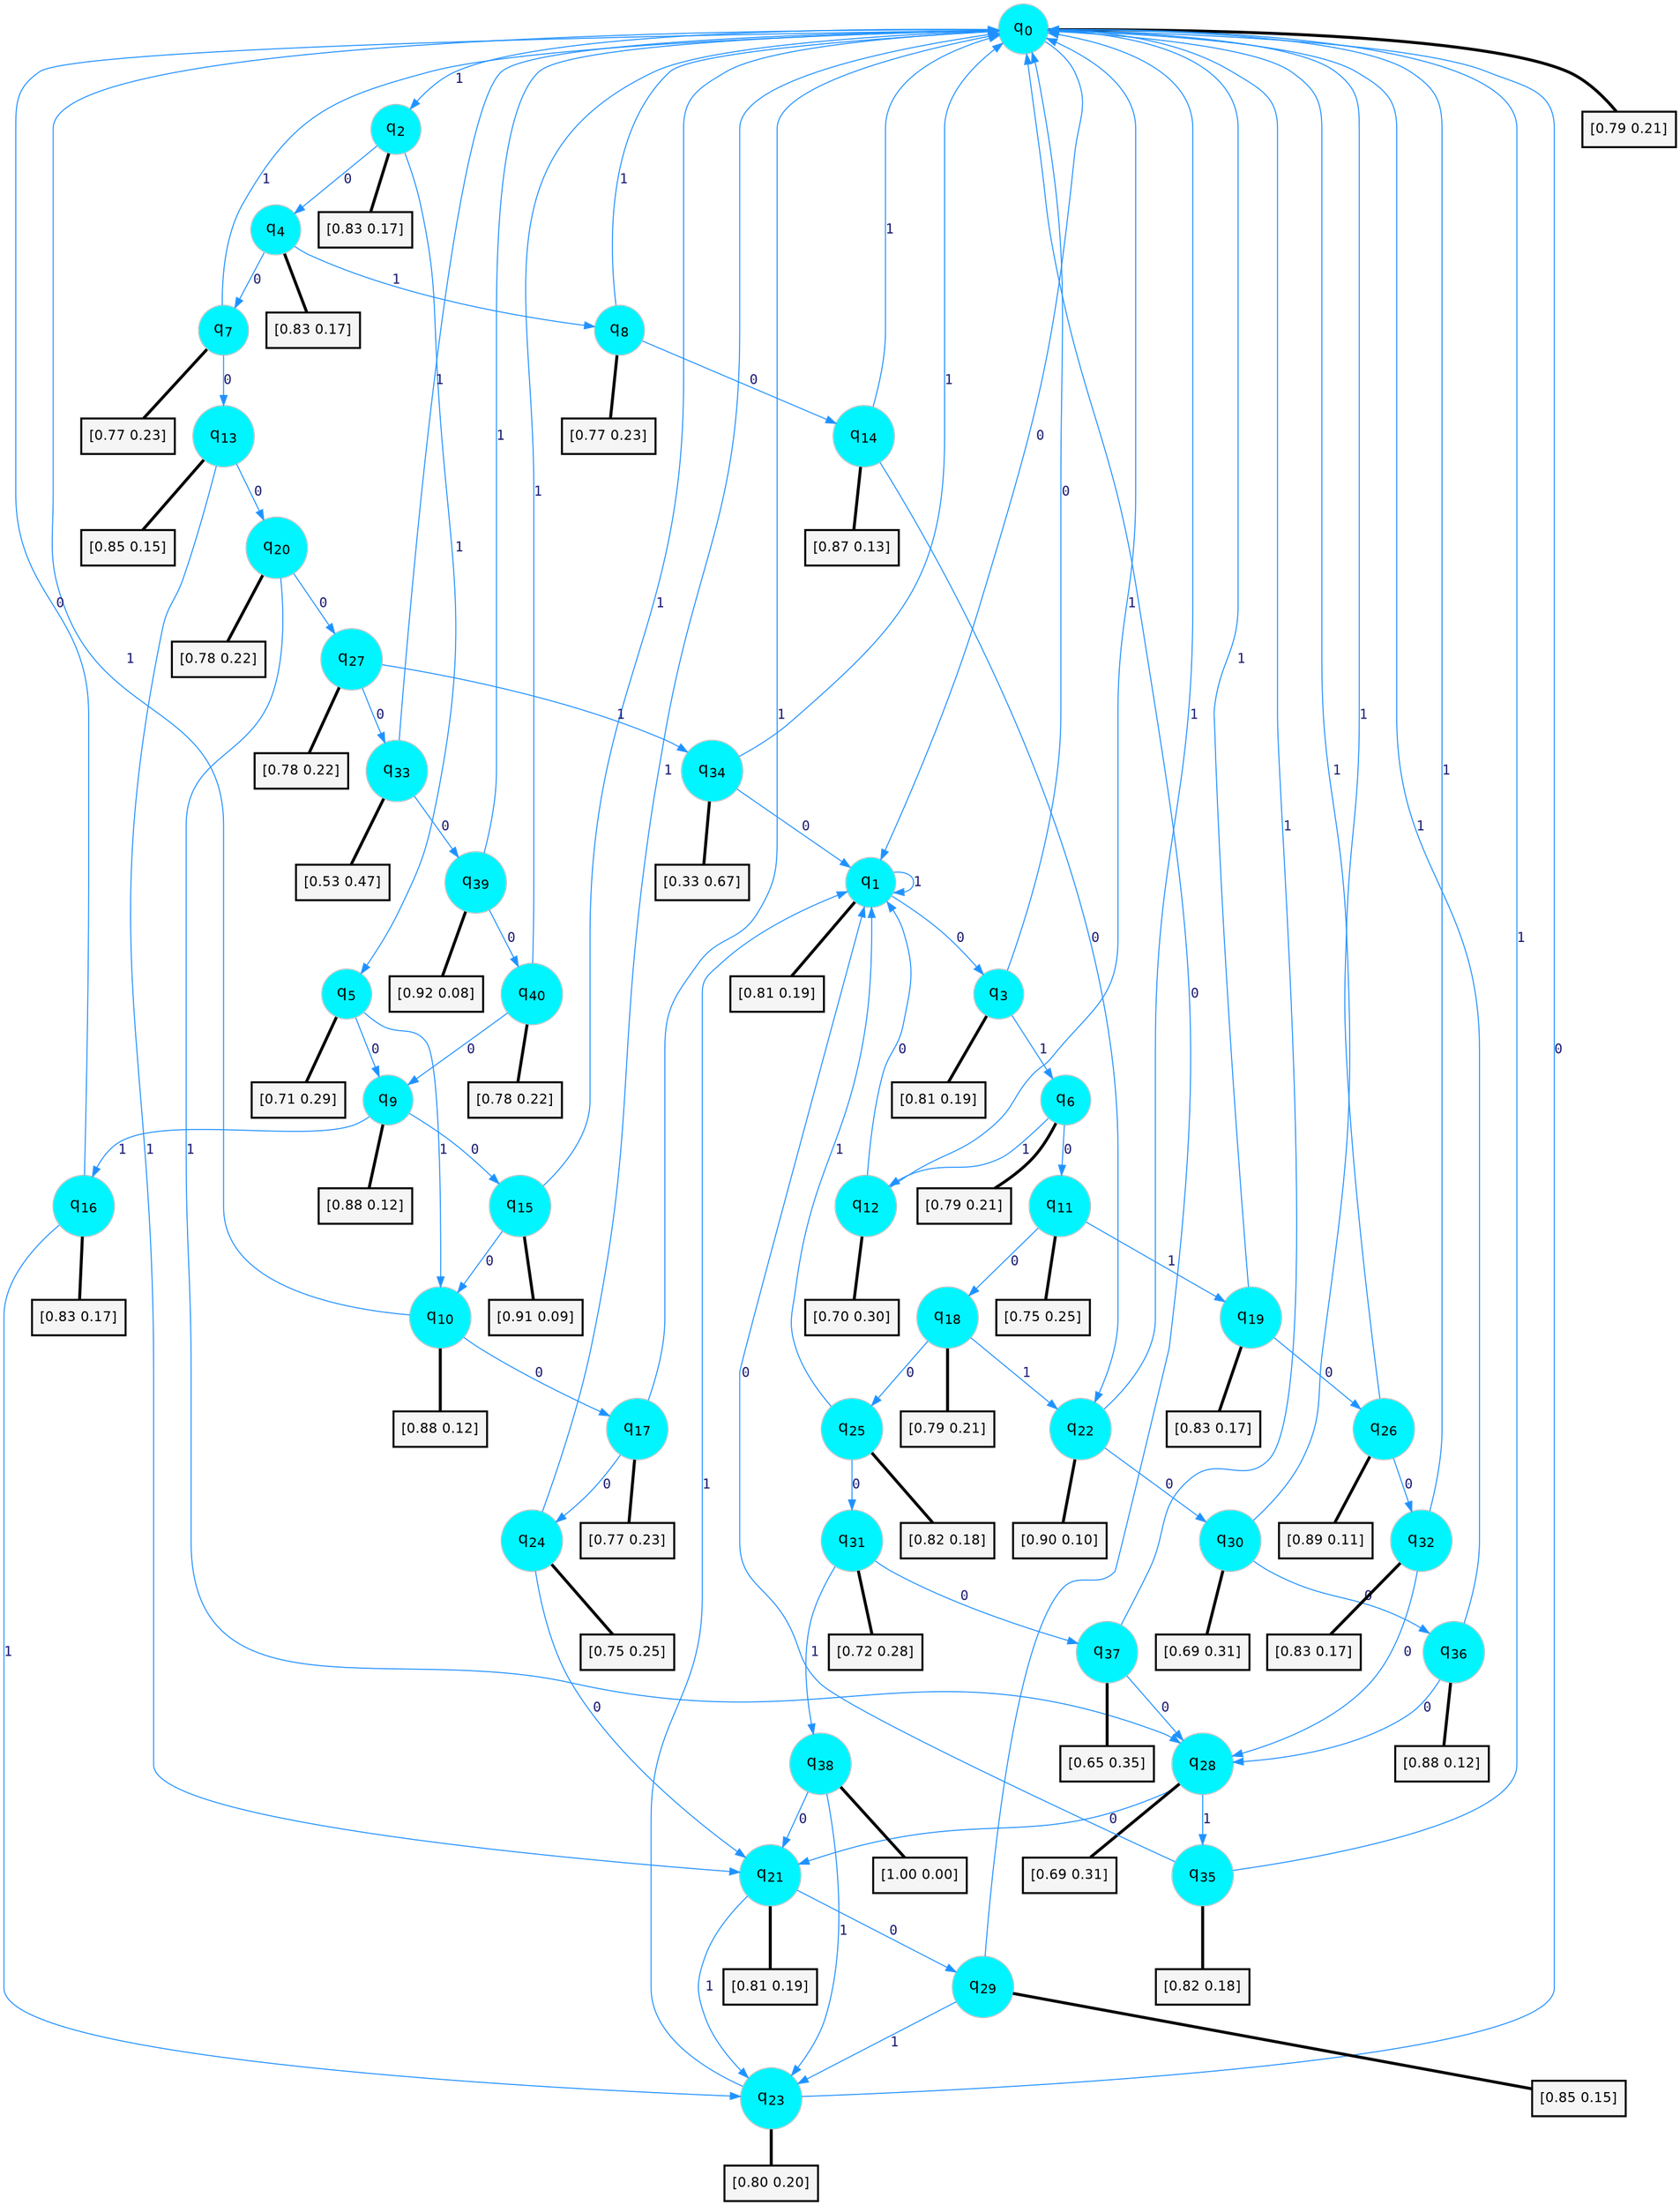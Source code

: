 digraph G {
graph [
bgcolor=transparent, dpi=300, rankdir=TD, size="40,25"];
node [
color=gray, fillcolor=turquoise1, fontcolor=black, fontname=Helvetica, fontsize=16, fontweight=bold, shape=circle, style=filled];
edge [
arrowsize=1, color=dodgerblue1, fontcolor=midnightblue, fontname=courier, fontweight=bold, penwidth=1, style=solid, weight=20];
0[label=<q<SUB>0</SUB>>];
1[label=<q<SUB>1</SUB>>];
2[label=<q<SUB>2</SUB>>];
3[label=<q<SUB>3</SUB>>];
4[label=<q<SUB>4</SUB>>];
5[label=<q<SUB>5</SUB>>];
6[label=<q<SUB>6</SUB>>];
7[label=<q<SUB>7</SUB>>];
8[label=<q<SUB>8</SUB>>];
9[label=<q<SUB>9</SUB>>];
10[label=<q<SUB>10</SUB>>];
11[label=<q<SUB>11</SUB>>];
12[label=<q<SUB>12</SUB>>];
13[label=<q<SUB>13</SUB>>];
14[label=<q<SUB>14</SUB>>];
15[label=<q<SUB>15</SUB>>];
16[label=<q<SUB>16</SUB>>];
17[label=<q<SUB>17</SUB>>];
18[label=<q<SUB>18</SUB>>];
19[label=<q<SUB>19</SUB>>];
20[label=<q<SUB>20</SUB>>];
21[label=<q<SUB>21</SUB>>];
22[label=<q<SUB>22</SUB>>];
23[label=<q<SUB>23</SUB>>];
24[label=<q<SUB>24</SUB>>];
25[label=<q<SUB>25</SUB>>];
26[label=<q<SUB>26</SUB>>];
27[label=<q<SUB>27</SUB>>];
28[label=<q<SUB>28</SUB>>];
29[label=<q<SUB>29</SUB>>];
30[label=<q<SUB>30</SUB>>];
31[label=<q<SUB>31</SUB>>];
32[label=<q<SUB>32</SUB>>];
33[label=<q<SUB>33</SUB>>];
34[label=<q<SUB>34</SUB>>];
35[label=<q<SUB>35</SUB>>];
36[label=<q<SUB>36</SUB>>];
37[label=<q<SUB>37</SUB>>];
38[label=<q<SUB>38</SUB>>];
39[label=<q<SUB>39</SUB>>];
40[label=<q<SUB>40</SUB>>];
41[label="[0.79 0.21]", shape=box,fontcolor=black, fontname=Helvetica, fontsize=14, penwidth=2, fillcolor=whitesmoke,color=black];
42[label="[0.81 0.19]", shape=box,fontcolor=black, fontname=Helvetica, fontsize=14, penwidth=2, fillcolor=whitesmoke,color=black];
43[label="[0.83 0.17]", shape=box,fontcolor=black, fontname=Helvetica, fontsize=14, penwidth=2, fillcolor=whitesmoke,color=black];
44[label="[0.81 0.19]", shape=box,fontcolor=black, fontname=Helvetica, fontsize=14, penwidth=2, fillcolor=whitesmoke,color=black];
45[label="[0.83 0.17]", shape=box,fontcolor=black, fontname=Helvetica, fontsize=14, penwidth=2, fillcolor=whitesmoke,color=black];
46[label="[0.71 0.29]", shape=box,fontcolor=black, fontname=Helvetica, fontsize=14, penwidth=2, fillcolor=whitesmoke,color=black];
47[label="[0.79 0.21]", shape=box,fontcolor=black, fontname=Helvetica, fontsize=14, penwidth=2, fillcolor=whitesmoke,color=black];
48[label="[0.77 0.23]", shape=box,fontcolor=black, fontname=Helvetica, fontsize=14, penwidth=2, fillcolor=whitesmoke,color=black];
49[label="[0.77 0.23]", shape=box,fontcolor=black, fontname=Helvetica, fontsize=14, penwidth=2, fillcolor=whitesmoke,color=black];
50[label="[0.88 0.12]", shape=box,fontcolor=black, fontname=Helvetica, fontsize=14, penwidth=2, fillcolor=whitesmoke,color=black];
51[label="[0.88 0.12]", shape=box,fontcolor=black, fontname=Helvetica, fontsize=14, penwidth=2, fillcolor=whitesmoke,color=black];
52[label="[0.75 0.25]", shape=box,fontcolor=black, fontname=Helvetica, fontsize=14, penwidth=2, fillcolor=whitesmoke,color=black];
53[label="[0.70 0.30]", shape=box,fontcolor=black, fontname=Helvetica, fontsize=14, penwidth=2, fillcolor=whitesmoke,color=black];
54[label="[0.85 0.15]", shape=box,fontcolor=black, fontname=Helvetica, fontsize=14, penwidth=2, fillcolor=whitesmoke,color=black];
55[label="[0.87 0.13]", shape=box,fontcolor=black, fontname=Helvetica, fontsize=14, penwidth=2, fillcolor=whitesmoke,color=black];
56[label="[0.91 0.09]", shape=box,fontcolor=black, fontname=Helvetica, fontsize=14, penwidth=2, fillcolor=whitesmoke,color=black];
57[label="[0.83 0.17]", shape=box,fontcolor=black, fontname=Helvetica, fontsize=14, penwidth=2, fillcolor=whitesmoke,color=black];
58[label="[0.77 0.23]", shape=box,fontcolor=black, fontname=Helvetica, fontsize=14, penwidth=2, fillcolor=whitesmoke,color=black];
59[label="[0.79 0.21]", shape=box,fontcolor=black, fontname=Helvetica, fontsize=14, penwidth=2, fillcolor=whitesmoke,color=black];
60[label="[0.83 0.17]", shape=box,fontcolor=black, fontname=Helvetica, fontsize=14, penwidth=2, fillcolor=whitesmoke,color=black];
61[label="[0.78 0.22]", shape=box,fontcolor=black, fontname=Helvetica, fontsize=14, penwidth=2, fillcolor=whitesmoke,color=black];
62[label="[0.81 0.19]", shape=box,fontcolor=black, fontname=Helvetica, fontsize=14, penwidth=2, fillcolor=whitesmoke,color=black];
63[label="[0.90 0.10]", shape=box,fontcolor=black, fontname=Helvetica, fontsize=14, penwidth=2, fillcolor=whitesmoke,color=black];
64[label="[0.80 0.20]", shape=box,fontcolor=black, fontname=Helvetica, fontsize=14, penwidth=2, fillcolor=whitesmoke,color=black];
65[label="[0.75 0.25]", shape=box,fontcolor=black, fontname=Helvetica, fontsize=14, penwidth=2, fillcolor=whitesmoke,color=black];
66[label="[0.82 0.18]", shape=box,fontcolor=black, fontname=Helvetica, fontsize=14, penwidth=2, fillcolor=whitesmoke,color=black];
67[label="[0.89 0.11]", shape=box,fontcolor=black, fontname=Helvetica, fontsize=14, penwidth=2, fillcolor=whitesmoke,color=black];
68[label="[0.78 0.22]", shape=box,fontcolor=black, fontname=Helvetica, fontsize=14, penwidth=2, fillcolor=whitesmoke,color=black];
69[label="[0.69 0.31]", shape=box,fontcolor=black, fontname=Helvetica, fontsize=14, penwidth=2, fillcolor=whitesmoke,color=black];
70[label="[0.85 0.15]", shape=box,fontcolor=black, fontname=Helvetica, fontsize=14, penwidth=2, fillcolor=whitesmoke,color=black];
71[label="[0.69 0.31]", shape=box,fontcolor=black, fontname=Helvetica, fontsize=14, penwidth=2, fillcolor=whitesmoke,color=black];
72[label="[0.72 0.28]", shape=box,fontcolor=black, fontname=Helvetica, fontsize=14, penwidth=2, fillcolor=whitesmoke,color=black];
73[label="[0.83 0.17]", shape=box,fontcolor=black, fontname=Helvetica, fontsize=14, penwidth=2, fillcolor=whitesmoke,color=black];
74[label="[0.53 0.47]", shape=box,fontcolor=black, fontname=Helvetica, fontsize=14, penwidth=2, fillcolor=whitesmoke,color=black];
75[label="[0.33 0.67]", shape=box,fontcolor=black, fontname=Helvetica, fontsize=14, penwidth=2, fillcolor=whitesmoke,color=black];
76[label="[0.82 0.18]", shape=box,fontcolor=black, fontname=Helvetica, fontsize=14, penwidth=2, fillcolor=whitesmoke,color=black];
77[label="[0.88 0.12]", shape=box,fontcolor=black, fontname=Helvetica, fontsize=14, penwidth=2, fillcolor=whitesmoke,color=black];
78[label="[0.65 0.35]", shape=box,fontcolor=black, fontname=Helvetica, fontsize=14, penwidth=2, fillcolor=whitesmoke,color=black];
79[label="[1.00 0.00]", shape=box,fontcolor=black, fontname=Helvetica, fontsize=14, penwidth=2, fillcolor=whitesmoke,color=black];
80[label="[0.92 0.08]", shape=box,fontcolor=black, fontname=Helvetica, fontsize=14, penwidth=2, fillcolor=whitesmoke,color=black];
81[label="[0.78 0.22]", shape=box,fontcolor=black, fontname=Helvetica, fontsize=14, penwidth=2, fillcolor=whitesmoke,color=black];
0->1 [label=0];
0->2 [label=1];
0->41 [arrowhead=none, penwidth=3,color=black];
1->3 [label=0];
1->1 [label=1];
1->42 [arrowhead=none, penwidth=3,color=black];
2->4 [label=0];
2->5 [label=1];
2->43 [arrowhead=none, penwidth=3,color=black];
3->0 [label=0];
3->6 [label=1];
3->44 [arrowhead=none, penwidth=3,color=black];
4->7 [label=0];
4->8 [label=1];
4->45 [arrowhead=none, penwidth=3,color=black];
5->9 [label=0];
5->10 [label=1];
5->46 [arrowhead=none, penwidth=3,color=black];
6->11 [label=0];
6->12 [label=1];
6->47 [arrowhead=none, penwidth=3,color=black];
7->13 [label=0];
7->0 [label=1];
7->48 [arrowhead=none, penwidth=3,color=black];
8->14 [label=0];
8->0 [label=1];
8->49 [arrowhead=none, penwidth=3,color=black];
9->15 [label=0];
9->16 [label=1];
9->50 [arrowhead=none, penwidth=3,color=black];
10->17 [label=0];
10->0 [label=1];
10->51 [arrowhead=none, penwidth=3,color=black];
11->18 [label=0];
11->19 [label=1];
11->52 [arrowhead=none, penwidth=3,color=black];
12->1 [label=0];
12->0 [label=1];
12->53 [arrowhead=none, penwidth=3,color=black];
13->20 [label=0];
13->21 [label=1];
13->54 [arrowhead=none, penwidth=3,color=black];
14->22 [label=0];
14->0 [label=1];
14->55 [arrowhead=none, penwidth=3,color=black];
15->10 [label=0];
15->0 [label=1];
15->56 [arrowhead=none, penwidth=3,color=black];
16->0 [label=0];
16->23 [label=1];
16->57 [arrowhead=none, penwidth=3,color=black];
17->24 [label=0];
17->0 [label=1];
17->58 [arrowhead=none, penwidth=3,color=black];
18->25 [label=0];
18->22 [label=1];
18->59 [arrowhead=none, penwidth=3,color=black];
19->26 [label=0];
19->0 [label=1];
19->60 [arrowhead=none, penwidth=3,color=black];
20->27 [label=0];
20->28 [label=1];
20->61 [arrowhead=none, penwidth=3,color=black];
21->29 [label=0];
21->23 [label=1];
21->62 [arrowhead=none, penwidth=3,color=black];
22->30 [label=0];
22->0 [label=1];
22->63 [arrowhead=none, penwidth=3,color=black];
23->0 [label=0];
23->1 [label=1];
23->64 [arrowhead=none, penwidth=3,color=black];
24->21 [label=0];
24->0 [label=1];
24->65 [arrowhead=none, penwidth=3,color=black];
25->31 [label=0];
25->1 [label=1];
25->66 [arrowhead=none, penwidth=3,color=black];
26->32 [label=0];
26->0 [label=1];
26->67 [arrowhead=none, penwidth=3,color=black];
27->33 [label=0];
27->34 [label=1];
27->68 [arrowhead=none, penwidth=3,color=black];
28->21 [label=0];
28->35 [label=1];
28->69 [arrowhead=none, penwidth=3,color=black];
29->0 [label=0];
29->23 [label=1];
29->70 [arrowhead=none, penwidth=3,color=black];
30->36 [label=0];
30->0 [label=1];
30->71 [arrowhead=none, penwidth=3,color=black];
31->37 [label=0];
31->38 [label=1];
31->72 [arrowhead=none, penwidth=3,color=black];
32->28 [label=0];
32->0 [label=1];
32->73 [arrowhead=none, penwidth=3,color=black];
33->39 [label=0];
33->0 [label=1];
33->74 [arrowhead=none, penwidth=3,color=black];
34->1 [label=0];
34->0 [label=1];
34->75 [arrowhead=none, penwidth=3,color=black];
35->1 [label=0];
35->0 [label=1];
35->76 [arrowhead=none, penwidth=3,color=black];
36->28 [label=0];
36->0 [label=1];
36->77 [arrowhead=none, penwidth=3,color=black];
37->28 [label=0];
37->0 [label=1];
37->78 [arrowhead=none, penwidth=3,color=black];
38->21 [label=0];
38->23 [label=1];
38->79 [arrowhead=none, penwidth=3,color=black];
39->40 [label=0];
39->0 [label=1];
39->80 [arrowhead=none, penwidth=3,color=black];
40->9 [label=0];
40->0 [label=1];
40->81 [arrowhead=none, penwidth=3,color=black];
}
